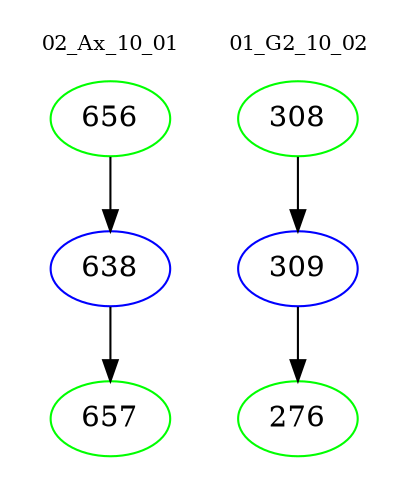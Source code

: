 digraph{
subgraph cluster_0 {
color = white
label = "02_Ax_10_01";
fontsize=10;
T0_656 [label="656", color="green"]
T0_656 -> T0_638 [color="black"]
T0_638 [label="638", color="blue"]
T0_638 -> T0_657 [color="black"]
T0_657 [label="657", color="green"]
}
subgraph cluster_1 {
color = white
label = "01_G2_10_02";
fontsize=10;
T1_308 [label="308", color="green"]
T1_308 -> T1_309 [color="black"]
T1_309 [label="309", color="blue"]
T1_309 -> T1_276 [color="black"]
T1_276 [label="276", color="green"]
}
}
